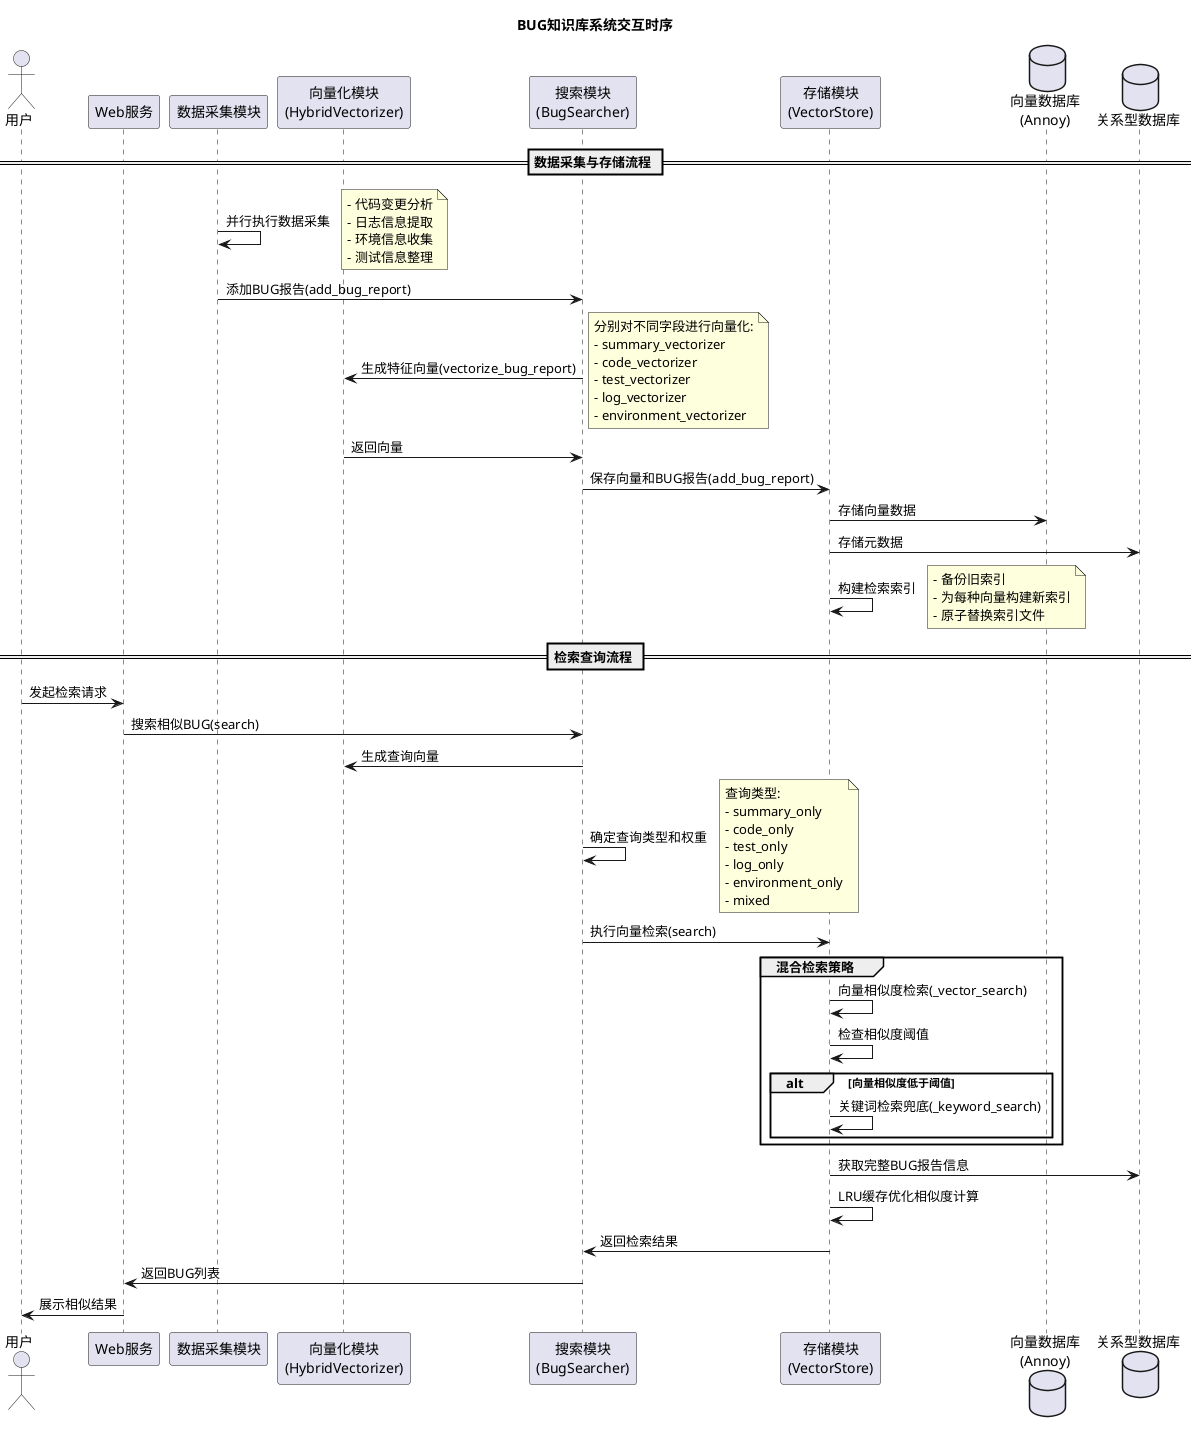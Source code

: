 @startuml
title BUG知识库系统交互时序

actor 用户
participant "Web服务" as web
participant "数据采集模块" as crawler
participant "向量化模块\n(HybridVectorizer)" as vector
participant "搜索模块\n(BugSearcher)" as searcher
participant "存储模块\n(VectorStore)" as storage
database "向量数据库\n(Annoy)" as vdb
database "关系型数据库" as rdb

== 数据采集与存储流程 ==
crawler -> crawler: 并行执行数据采集
note right
  - 代码变更分析
  - 日志信息提取
  - 环境信息收集
  - 测试信息整理
end note

crawler -> searcher: 添加BUG报告(add_bug_report)
searcher -> vector: 生成特征向量(vectorize_bug_report)
note right
  分别对不同字段进行向量化:
  - summary_vectorizer
  - code_vectorizer
  - test_vectorizer
  - log_vectorizer
  - environment_vectorizer
end note

vector -> searcher: 返回向量
searcher -> storage: 保存向量和BUG报告(add_bug_report)
storage -> vdb: 存储向量数据
storage -> rdb: 存储元数据
storage -> storage: 构建检索索引
note right
  - 备份旧索引
  - 为每种向量构建新索引
  - 原子替换索引文件
end note

== 检索查询流程 ==
用户 -> web: 发起检索请求
web -> searcher: 搜索相似BUG(search)

searcher -> vector: 生成查询向量
searcher -> searcher: 确定查询类型和权重
note right
  查询类型:
  - summary_only
  - code_only
  - test_only
  - log_only
  - environment_only
  - mixed
end note

searcher -> storage: 执行向量检索(search)

group 混合检索策略
storage -> storage: 向量相似度检索(_vector_search)

storage -> storage: 检查相似度阈值
alt 向量相似度低于阈值
  storage -> storage: 关键词检索兜底(_keyword_search)
end
end

storage -> rdb: 获取完整BUG报告信息
storage -> storage: LRU缓存优化相似度计算

storage -> searcher: 返回检索结果
searcher -> web: 返回BUG列表
web -> 用户: 展示相似结果

@enduml